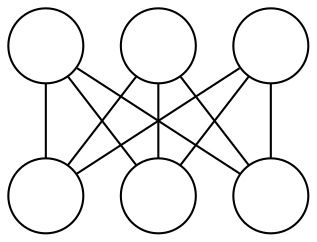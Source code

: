 graph g{
    node[shape=circle, label="", width=0.5]

    x1 [pos="-2,2!"]
    x2 [pos="-2,0!"]
    x3 [pos="-2,-2!"]

    y1 [pos="2,2!"]
    y2 [pos="2,0!"]
    y3 [pos="2,-2!"]

    x1 -- {y1,y2,y3}
    x2 -- {y1,y2,y3}
    x3 -- {y1,y2,y3}
}